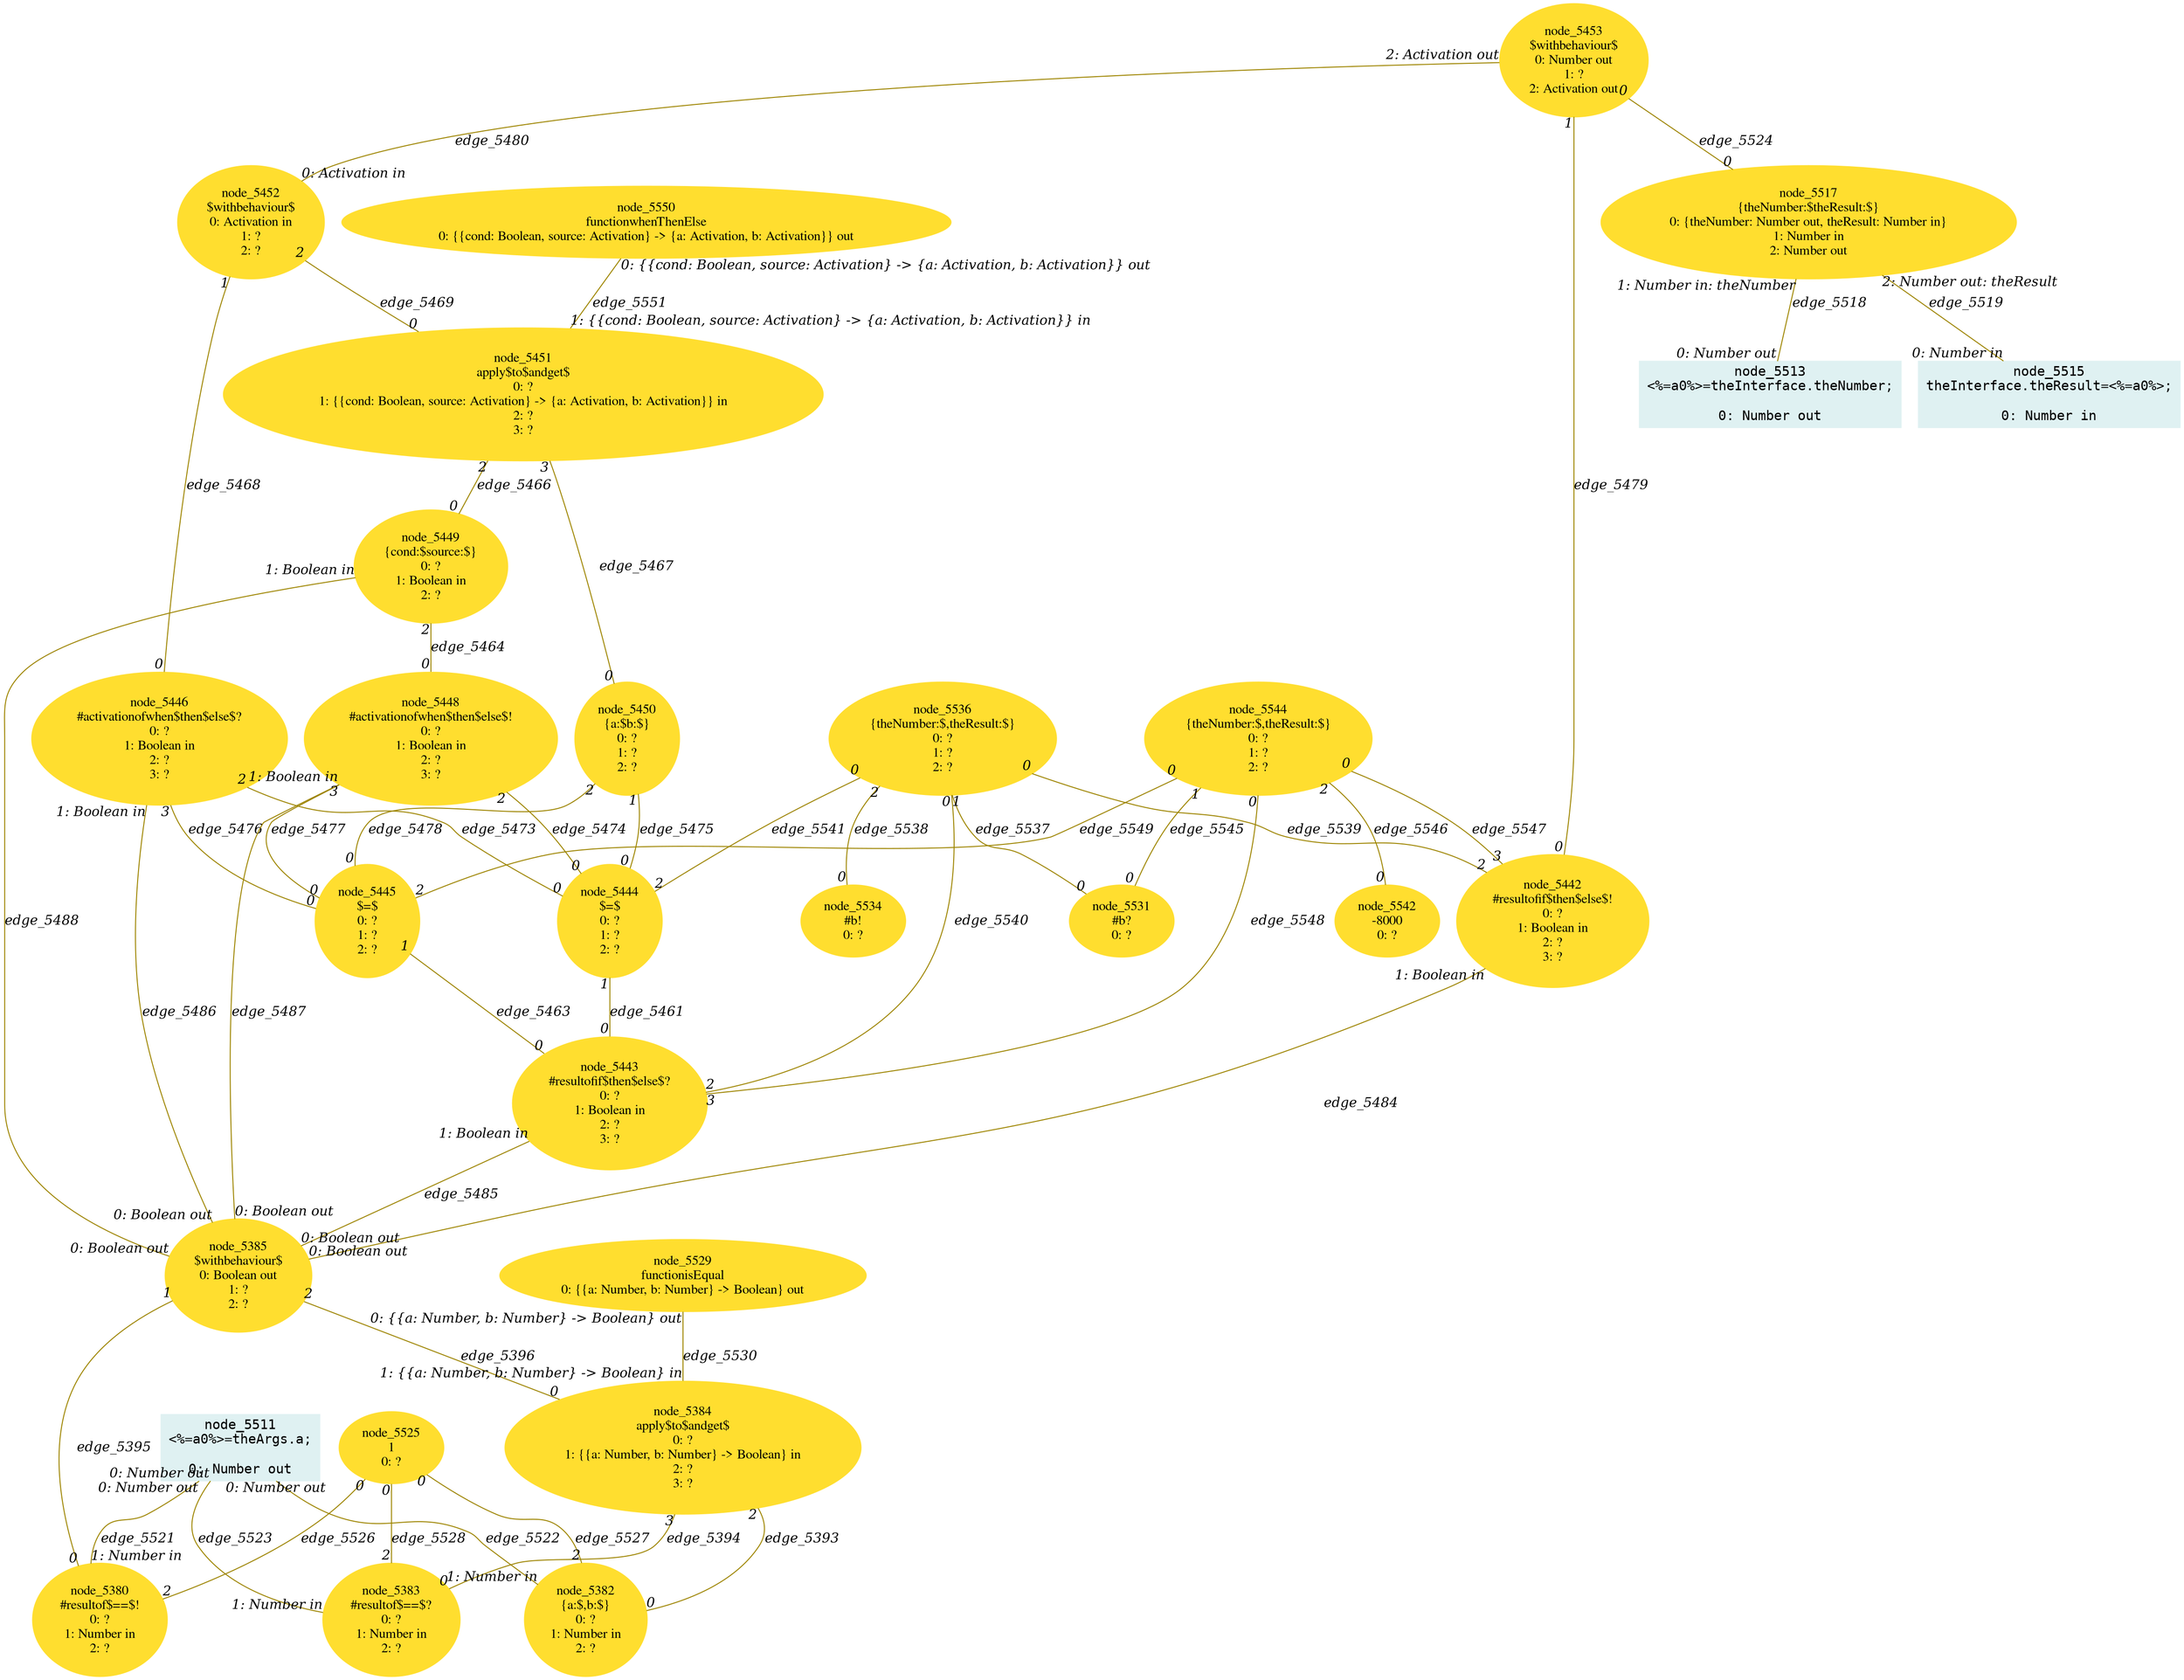 digraph g{node_5380 [shape="ellipse", style="filled", color="#ffde2f", fontname="Times", label="node_5380
#resultof$==$!
0: ?
1: Number in
2: ?" ]
node_5382 [shape="ellipse", style="filled", color="#ffde2f", fontname="Times", label="node_5382
{a:$,b:$}
0: ?
1: Number in
2: ?" ]
node_5383 [shape="ellipse", style="filled", color="#ffde2f", fontname="Times", label="node_5383
#resultof$==$?
0: ?
1: Number in
2: ?" ]
node_5384 [shape="ellipse", style="filled", color="#ffde2f", fontname="Times", label="node_5384
apply$to$andget$
0: ?
1: {{a: Number, b: Number} -> Boolean} in
2: ?
3: ?" ]
node_5385 [shape="ellipse", style="filled", color="#ffde2f", fontname="Times", label="node_5385
$withbehaviour$
0: Boolean out
1: ?
2: ?" ]
node_5442 [shape="ellipse", style="filled", color="#ffde2f", fontname="Times", label="node_5442
#resultofif$then$else$!
0: ?
1: Boolean in
2: ?
3: ?" ]
node_5443 [shape="ellipse", style="filled", color="#ffde2f", fontname="Times", label="node_5443
#resultofif$then$else$?
0: ?
1: Boolean in
2: ?
3: ?" ]
node_5444 [shape="ellipse", style="filled", color="#ffde2f", fontname="Times", label="node_5444
$=$
0: ?
1: ?
2: ?" ]
node_5445 [shape="ellipse", style="filled", color="#ffde2f", fontname="Times", label="node_5445
$=$
0: ?
1: ?
2: ?" ]
node_5446 [shape="ellipse", style="filled", color="#ffde2f", fontname="Times", label="node_5446
#activationofwhen$then$else$?
0: ?
1: Boolean in
2: ?
3: ?" ]
node_5448 [shape="ellipse", style="filled", color="#ffde2f", fontname="Times", label="node_5448
#activationofwhen$then$else$!
0: ?
1: Boolean in
2: ?
3: ?" ]
node_5449 [shape="ellipse", style="filled", color="#ffde2f", fontname="Times", label="node_5449
{cond:$source:$}
0: ?
1: Boolean in
2: ?" ]
node_5450 [shape="ellipse", style="filled", color="#ffde2f", fontname="Times", label="node_5450
{a:$b:$}
0: ?
1: ?
2: ?" ]
node_5451 [shape="ellipse", style="filled", color="#ffde2f", fontname="Times", label="node_5451
apply$to$andget$
0: ?
1: {{cond: Boolean, source: Activation} -> {a: Activation, b: Activation}} in
2: ?
3: ?" ]
node_5452 [shape="ellipse", style="filled", color="#ffde2f", fontname="Times", label="node_5452
$withbehaviour$
0: Activation in
1: ?
2: ?" ]
node_5453 [shape="ellipse", style="filled", color="#ffde2f", fontname="Times", label="node_5453
$withbehaviour$
0: Number out
1: ?
2: Activation out" ]
node_5511 [shape="box", style="filled", color="#dff1f2", fontname="Courier", label="node_5511
<%=a0%>=theArgs.a;

0: Number out" ]
node_5513 [shape="box", style="filled", color="#dff1f2", fontname="Courier", label="node_5513
<%=a0%>=theInterface.theNumber;

0: Number out" ]
node_5515 [shape="box", style="filled", color="#dff1f2", fontname="Courier", label="node_5515
theInterface.theResult=<%=a0%>;

0: Number in" ]
node_5517 [shape="ellipse", style="filled", color="#ffde2f", fontname="Times", label="node_5517
{theNumber:$theResult:$}
0: {theNumber: Number out, theResult: Number in}
1: Number in
2: Number out" ]
node_5525 [shape="ellipse", style="filled", color="#ffde2f", fontname="Times", label="node_5525
1
0: ?" ]
node_5529 [shape="ellipse", style="filled", color="#ffde2f", fontname="Times", label="node_5529
functionisEqual
0: {{a: Number, b: Number} -> Boolean} out" ]
node_5531 [shape="ellipse", style="filled", color="#ffde2f", fontname="Times", label="node_5531
#b?
0: ?" ]
node_5534 [shape="ellipse", style="filled", color="#ffde2f", fontname="Times", label="node_5534
#b!
0: ?" ]
node_5536 [shape="ellipse", style="filled", color="#ffde2f", fontname="Times", label="node_5536
{theNumber:$,theResult:$}
0: ?
1: ?
2: ?" ]
node_5542 [shape="ellipse", style="filled", color="#ffde2f", fontname="Times", label="node_5542
-8000
0: ?" ]
node_5544 [shape="ellipse", style="filled", color="#ffde2f", fontname="Times", label="node_5544
{theNumber:$,theResult:$}
0: ?
1: ?
2: ?" ]
node_5550 [shape="ellipse", style="filled", color="#ffde2f", fontname="Times", label="node_5550
functionwhenThenElse
0: {{cond: Boolean, source: Activation} -> {a: Activation, b: Activation}} out" ]
node_5384 -> node_5382 [dir=none, arrowHead=none, fontname="Times-Italic", arrowsize=1, color="#9d8400", label="edge_5393",  headlabel="0", taillabel="2" ]
node_5384 -> node_5383 [dir=none, arrowHead=none, fontname="Times-Italic", arrowsize=1, color="#9d8400", label="edge_5394",  headlabel="0", taillabel="3" ]
node_5385 -> node_5380 [dir=none, arrowHead=none, fontname="Times-Italic", arrowsize=1, color="#9d8400", label="edge_5395",  headlabel="0", taillabel="1" ]
node_5385 -> node_5384 [dir=none, arrowHead=none, fontname="Times-Italic", arrowsize=1, color="#9d8400", label="edge_5396",  headlabel="0", taillabel="2" ]
node_5444 -> node_5443 [dir=none, arrowHead=none, fontname="Times-Italic", arrowsize=1, color="#9d8400", label="edge_5461",  headlabel="0", taillabel="1" ]
node_5445 -> node_5443 [dir=none, arrowHead=none, fontname="Times-Italic", arrowsize=1, color="#9d8400", label="edge_5463",  headlabel="0", taillabel="1" ]
node_5449 -> node_5448 [dir=none, arrowHead=none, fontname="Times-Italic", arrowsize=1, color="#9d8400", label="edge_5464",  headlabel="0", taillabel="2" ]
node_5451 -> node_5449 [dir=none, arrowHead=none, fontname="Times-Italic", arrowsize=1, color="#9d8400", label="edge_5466",  headlabel="0", taillabel="2" ]
node_5451 -> node_5450 [dir=none, arrowHead=none, fontname="Times-Italic", arrowsize=1, color="#9d8400", label="edge_5467",  headlabel="0", taillabel="3" ]
node_5452 -> node_5446 [dir=none, arrowHead=none, fontname="Times-Italic", arrowsize=1, color="#9d8400", label="edge_5468",  headlabel="0", taillabel="1" ]
node_5452 -> node_5451 [dir=none, arrowHead=none, fontname="Times-Italic", arrowsize=1, color="#9d8400", label="edge_5469",  headlabel="0", taillabel="2" ]
node_5446 -> node_5444 [dir=none, arrowHead=none, fontname="Times-Italic", arrowsize=1, color="#9d8400", label="edge_5473",  headlabel="0", taillabel="2" ]
node_5448 -> node_5444 [dir=none, arrowHead=none, fontname="Times-Italic", arrowsize=1, color="#9d8400", label="edge_5474",  headlabel="0", taillabel="2" ]
node_5450 -> node_5444 [dir=none, arrowHead=none, fontname="Times-Italic", arrowsize=1, color="#9d8400", label="edge_5475",  headlabel="0", taillabel="1" ]
node_5446 -> node_5445 [dir=none, arrowHead=none, fontname="Times-Italic", arrowsize=1, color="#9d8400", label="edge_5476",  headlabel="0", taillabel="3" ]
node_5448 -> node_5445 [dir=none, arrowHead=none, fontname="Times-Italic", arrowsize=1, color="#9d8400", label="edge_5477",  headlabel="0", taillabel="3" ]
node_5450 -> node_5445 [dir=none, arrowHead=none, fontname="Times-Italic", arrowsize=1, color="#9d8400", label="edge_5478",  headlabel="0", taillabel="2" ]
node_5453 -> node_5442 [dir=none, arrowHead=none, fontname="Times-Italic", arrowsize=1, color="#9d8400", label="edge_5479",  headlabel="0", taillabel="1" ]
node_5453 -> node_5452 [dir=none, arrowHead=none, fontname="Times-Italic", arrowsize=1, color="#9d8400", label="edge_5480",  headlabel="0: Activation in", taillabel="2: Activation out" ]
node_5442 -> node_5385 [dir=none, arrowHead=none, fontname="Times-Italic", arrowsize=1, color="#9d8400", label="edge_5484",  headlabel="0: Boolean out", taillabel="1: Boolean in" ]
node_5443 -> node_5385 [dir=none, arrowHead=none, fontname="Times-Italic", arrowsize=1, color="#9d8400", label="edge_5485",  headlabel="0: Boolean out", taillabel="1: Boolean in" ]
node_5446 -> node_5385 [dir=none, arrowHead=none, fontname="Times-Italic", arrowsize=1, color="#9d8400", label="edge_5486",  headlabel="0: Boolean out", taillabel="1: Boolean in" ]
node_5448 -> node_5385 [dir=none, arrowHead=none, fontname="Times-Italic", arrowsize=1, color="#9d8400", label="edge_5487",  headlabel="0: Boolean out", taillabel="1: Boolean in" ]
node_5449 -> node_5385 [dir=none, arrowHead=none, fontname="Times-Italic", arrowsize=1, color="#9d8400", label="edge_5488",  headlabel="0: Boolean out", taillabel="1: Boolean in" ]
node_5517 -> node_5513 [dir=none, arrowHead=none, fontname="Times-Italic", arrowsize=1, color="#9d8400", label="edge_5518",  headlabel="0: Number out", taillabel="1: Number in: theNumber" ]
node_5517 -> node_5515 [dir=none, arrowHead=none, fontname="Times-Italic", arrowsize=1, color="#9d8400", label="edge_5519",  headlabel="0: Number in", taillabel="2: Number out: theResult" ]
node_5511 -> node_5380 [dir=none, arrowHead=none, fontname="Times-Italic", arrowsize=1, color="#9d8400", label="edge_5521",  headlabel="1: Number in", taillabel="0: Number out" ]
node_5511 -> node_5382 [dir=none, arrowHead=none, fontname="Times-Italic", arrowsize=1, color="#9d8400", label="edge_5522",  headlabel="1: Number in", taillabel="0: Number out" ]
node_5511 -> node_5383 [dir=none, arrowHead=none, fontname="Times-Italic", arrowsize=1, color="#9d8400", label="edge_5523",  headlabel="1: Number in", taillabel="0: Number out" ]
node_5453 -> node_5517 [dir=none, arrowHead=none, fontname="Times-Italic", arrowsize=1, color="#9d8400", label="edge_5524",  headlabel="0", taillabel="0" ]
node_5525 -> node_5380 [dir=none, arrowHead=none, fontname="Times-Italic", arrowsize=1, color="#9d8400", label="edge_5526",  headlabel="2", taillabel="0" ]
node_5525 -> node_5382 [dir=none, arrowHead=none, fontname="Times-Italic", arrowsize=1, color="#9d8400", label="edge_5527",  headlabel="2", taillabel="0" ]
node_5525 -> node_5383 [dir=none, arrowHead=none, fontname="Times-Italic", arrowsize=1, color="#9d8400", label="edge_5528",  headlabel="2", taillabel="0" ]
node_5529 -> node_5384 [dir=none, arrowHead=none, fontname="Times-Italic", arrowsize=1, color="#9d8400", label="edge_5530",  headlabel="1: {{a: Number, b: Number} -> Boolean} in", taillabel="0: {{a: Number, b: Number} -> Boolean} out" ]
node_5536 -> node_5531 [dir=none, arrowHead=none, fontname="Times-Italic", arrowsize=1, color="#9d8400", label="edge_5537",  headlabel="0", taillabel="1" ]
node_5536 -> node_5534 [dir=none, arrowHead=none, fontname="Times-Italic", arrowsize=1, color="#9d8400", label="edge_5538",  headlabel="0", taillabel="2" ]
node_5536 -> node_5442 [dir=none, arrowHead=none, fontname="Times-Italic", arrowsize=1, color="#9d8400", label="edge_5539",  headlabel="2", taillabel="0" ]
node_5536 -> node_5443 [dir=none, arrowHead=none, fontname="Times-Italic", arrowsize=1, color="#9d8400", label="edge_5540",  headlabel="2", taillabel="0" ]
node_5536 -> node_5444 [dir=none, arrowHead=none, fontname="Times-Italic", arrowsize=1, color="#9d8400", label="edge_5541",  headlabel="2", taillabel="0" ]
node_5544 -> node_5531 [dir=none, arrowHead=none, fontname="Times-Italic", arrowsize=1, color="#9d8400", label="edge_5545",  headlabel="0", taillabel="1" ]
node_5544 -> node_5542 [dir=none, arrowHead=none, fontname="Times-Italic", arrowsize=1, color="#9d8400", label="edge_5546",  headlabel="0", taillabel="2" ]
node_5544 -> node_5442 [dir=none, arrowHead=none, fontname="Times-Italic", arrowsize=1, color="#9d8400", label="edge_5547",  headlabel="3", taillabel="0" ]
node_5544 -> node_5443 [dir=none, arrowHead=none, fontname="Times-Italic", arrowsize=1, color="#9d8400", label="edge_5548",  headlabel="3", taillabel="0" ]
node_5544 -> node_5445 [dir=none, arrowHead=none, fontname="Times-Italic", arrowsize=1, color="#9d8400", label="edge_5549",  headlabel="2", taillabel="0" ]
node_5550 -> node_5451 [dir=none, arrowHead=none, fontname="Times-Italic", arrowsize=1, color="#9d8400", label="edge_5551",  headlabel="1: {{cond: Boolean, source: Activation} -> {a: Activation, b: Activation}} in", taillabel="0: {{cond: Boolean, source: Activation} -> {a: Activation, b: Activation}} out" ]
}